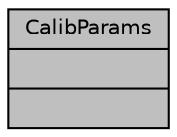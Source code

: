 digraph "CalibParams"
{
 // INTERACTIVE_SVG=YES
  bgcolor="transparent";
  edge [fontname="Helvetica",fontsize="10",labelfontname="Helvetica",labelfontsize="10"];
  node [fontname="Helvetica",fontsize="10",shape=record];
  Node1 [label="{CalibParams\n||}",height=0.2,width=0.4,color="black", fillcolor="grey75", style="filled", fontcolor="black"];
}
